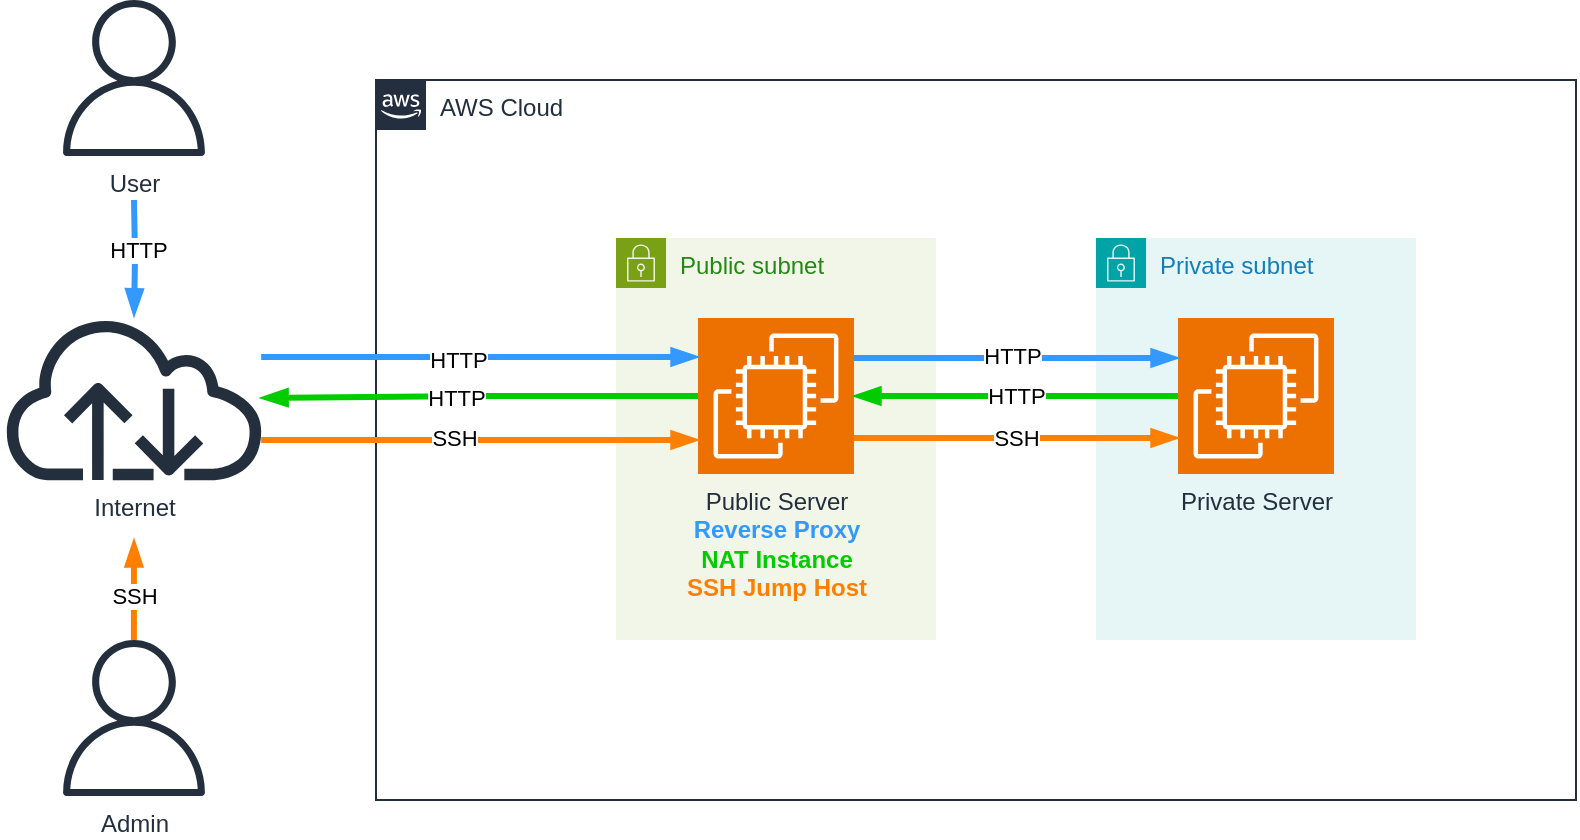 <mxfile version="28.0.7">
  <diagram name="Page-1" id="b3kSgrx2vGMmETdr_YDn">
    <mxGraphModel dx="1216" dy="731" grid="1" gridSize="10" guides="1" tooltips="1" connect="1" arrows="1" fold="1" page="1" pageScale="1" pageWidth="850" pageHeight="1100" math="0" shadow="0">
      <root>
        <mxCell id="0" />
        <mxCell id="1" parent="0" />
        <mxCell id="GjXdtXDcGyxyJpDaa6RI-1" value="AWS Cloud" style="points=[[0,0],[0.25,0],[0.5,0],[0.75,0],[1,0],[1,0.25],[1,0.5],[1,0.75],[1,1],[0.75,1],[0.5,1],[0.25,1],[0,1],[0,0.75],[0,0.5],[0,0.25]];outlineConnect=0;gradientColor=none;html=1;whiteSpace=wrap;fontSize=12;fontStyle=0;container=1;pointerEvents=0;collapsible=0;recursiveResize=0;shape=mxgraph.aws4.group;grIcon=mxgraph.aws4.group_aws_cloud_alt;strokeColor=#232F3E;fillColor=none;verticalAlign=top;align=left;spacingLeft=30;fontColor=#232F3E;dashed=0;" parent="1" vertex="1">
          <mxGeometry x="240" y="80" width="600" height="360" as="geometry" />
        </mxCell>
        <mxCell id="GjXdtXDcGyxyJpDaa6RI-10" value="Internet" style="sketch=0;outlineConnect=0;fontColor=#232F3E;gradientColor=none;fillColor=#232F3D;strokeColor=none;dashed=0;verticalLabelPosition=bottom;verticalAlign=top;align=center;html=1;fontSize=12;fontStyle=0;aspect=fixed;pointerEvents=1;shape=mxgraph.aws4.internet;" parent="1" vertex="1">
          <mxGeometry x="52.13" y="197.84" width="133.75" height="82.31" as="geometry" />
        </mxCell>
        <mxCell id="GjXdtXDcGyxyJpDaa6RI-17" style="edgeStyle=orthogonalEdgeStyle;rounded=0;orthogonalLoop=1;jettySize=auto;html=1;strokeWidth=3;endArrow=blockThin;endFill=1;strokeColor=#FF8000;" parent="1" source="GjXdtXDcGyxyJpDaa6RI-16" edge="1">
          <mxGeometry relative="1" as="geometry">
            <mxPoint x="119" y="310" as="targetPoint" />
          </mxGeometry>
        </mxCell>
        <mxCell id="GjXdtXDcGyxyJpDaa6RI-18" value="SSH" style="edgeLabel;html=1;align=center;verticalAlign=middle;resizable=0;points=[];" parent="GjXdtXDcGyxyJpDaa6RI-17" vertex="1" connectable="0">
          <mxGeometry x="-0.125" relative="1" as="geometry">
            <mxPoint as="offset" />
          </mxGeometry>
        </mxCell>
        <mxCell id="GjXdtXDcGyxyJpDaa6RI-16" value="Admin" style="sketch=0;outlineConnect=0;fontColor=#232F3E;gradientColor=none;fillColor=#232F3D;strokeColor=none;dashed=0;verticalLabelPosition=bottom;verticalAlign=top;align=center;html=1;fontSize=12;fontStyle=0;aspect=fixed;pointerEvents=1;shape=mxgraph.aws4.user;" parent="1" vertex="1">
          <mxGeometry x="80" y="360" width="78" height="78" as="geometry" />
        </mxCell>
        <mxCell id="GjXdtXDcGyxyJpDaa6RI-20" style="edgeStyle=orthogonalEdgeStyle;rounded=0;orthogonalLoop=1;jettySize=auto;html=1;strokeWidth=3;endArrow=blockThin;endFill=1;strokeColor=#3399FF;" parent="1" target="GjXdtXDcGyxyJpDaa6RI-10" edge="1">
          <mxGeometry relative="1" as="geometry">
            <mxPoint x="119" y="140" as="sourcePoint" />
          </mxGeometry>
        </mxCell>
        <mxCell id="GjXdtXDcGyxyJpDaa6RI-21" value="HTTP" style="edgeLabel;html=1;align=center;verticalAlign=middle;resizable=0;points=[];" parent="GjXdtXDcGyxyJpDaa6RI-20" vertex="1" connectable="0">
          <mxGeometry x="-0.143" y="1" relative="1" as="geometry">
            <mxPoint as="offset" />
          </mxGeometry>
        </mxCell>
        <mxCell id="GjXdtXDcGyxyJpDaa6RI-19" value="User" style="sketch=0;outlineConnect=0;fontColor=#232F3E;gradientColor=none;fillColor=#232F3D;strokeColor=none;dashed=0;verticalLabelPosition=bottom;verticalAlign=top;align=center;html=1;fontSize=12;fontStyle=0;aspect=fixed;pointerEvents=1;shape=mxgraph.aws4.user;" parent="1" vertex="1">
          <mxGeometry x="80" y="40" width="78" height="78" as="geometry" />
        </mxCell>
        <mxCell id="GjXdtXDcGyxyJpDaa6RI-2" value="Public subnet" style="points=[[0,0],[0.25,0],[0.5,0],[0.75,0],[1,0],[1,0.25],[1,0.5],[1,0.75],[1,1],[0.75,1],[0.5,1],[0.25,1],[0,1],[0,0.75],[0,0.5],[0,0.25]];outlineConnect=0;gradientColor=none;html=1;whiteSpace=wrap;fontSize=12;fontStyle=0;container=1;pointerEvents=0;collapsible=0;recursiveResize=0;shape=mxgraph.aws4.group;grIcon=mxgraph.aws4.group_security_group;grStroke=0;strokeColor=#7AA116;fillColor=#F2F6E8;verticalAlign=top;align=left;spacingLeft=30;fontColor=#248814;dashed=0;" parent="1" vertex="1">
          <mxGeometry x="360" y="159" width="160" height="201" as="geometry" />
        </mxCell>
        <mxCell id="GjXdtXDcGyxyJpDaa6RI-5" value="&lt;div&gt;&lt;span&gt;&lt;font&gt;Public Server&lt;/font&gt;&lt;/span&gt;&lt;/div&gt;&lt;div&gt;&lt;span&gt;&lt;font style=&quot;color: rgb(51, 153, 255);&quot;&gt;&lt;b&gt;Reverse Proxy&lt;/b&gt;&lt;/font&gt;&lt;/span&gt;&lt;/div&gt;&lt;div&gt;&lt;font style=&quot;color: rgb(0, 204, 0);&quot;&gt;&lt;b&gt;NAT Instance&lt;/b&gt;&lt;/font&gt;&lt;/div&gt;&lt;div&gt;&lt;font style=&quot;color: rgb(255, 128, 0);&quot;&gt;&lt;b&gt;SSH Jump Host&lt;/b&gt;&lt;/font&gt;&lt;/div&gt;" style="sketch=0;points=[[0,0,0],[0.25,0,0],[0.5,0,0],[0.75,0,0],[1,0,0],[0,1,0],[0.25,1,0],[0.5,1,0],[0.75,1,0],[1,1,0],[0,0.25,0],[0,0.5,0],[0,0.75,0],[1,0.25,0],[1,0.5,0],[1,0.75,0]];outlineConnect=0;fontColor=#232F3E;fillColor=#ED7100;strokeColor=#ffffff;dashed=0;verticalLabelPosition=bottom;verticalAlign=top;align=center;html=1;fontSize=12;fontStyle=0;aspect=fixed;shape=mxgraph.aws4.resourceIcon;resIcon=mxgraph.aws4.ec2;" parent="GjXdtXDcGyxyJpDaa6RI-2" vertex="1">
          <mxGeometry x="41" y="40" width="78" height="78" as="geometry" />
        </mxCell>
        <mxCell id="GjXdtXDcGyxyJpDaa6RI-3" value="Private subnet" style="points=[[0,0],[0.25,0],[0.5,0],[0.75,0],[1,0],[1,0.25],[1,0.5],[1,0.75],[1,1],[0.75,1],[0.5,1],[0.25,1],[0,1],[0,0.75],[0,0.5],[0,0.25]];outlineConnect=0;gradientColor=none;html=1;whiteSpace=wrap;fontSize=12;fontStyle=0;container=1;pointerEvents=0;collapsible=0;recursiveResize=0;shape=mxgraph.aws4.group;grIcon=mxgraph.aws4.group_security_group;grStroke=0;strokeColor=#00A4A6;fillColor=#E6F6F7;verticalAlign=top;align=left;spacingLeft=30;fontColor=#147EBA;dashed=0;" parent="1" vertex="1">
          <mxGeometry x="600" y="159" width="160" height="201" as="geometry" />
        </mxCell>
        <mxCell id="GjXdtXDcGyxyJpDaa6RI-6" value="Private Server" style="sketch=0;points=[[0,0,0],[0.25,0,0],[0.5,0,0],[0.75,0,0],[1,0,0],[0,1,0],[0.25,1,0],[0.5,1,0],[0.75,1,0],[1,1,0],[0,0.25,0],[0,0.5,0],[0,0.75,0],[1,0.25,0],[1,0.5,0],[1,0.75,0]];outlineConnect=0;fontColor=#232F3E;fillColor=#ED7100;strokeColor=#ffffff;dashed=0;verticalLabelPosition=bottom;verticalAlign=top;align=center;html=1;fontSize=12;fontStyle=0;aspect=fixed;shape=mxgraph.aws4.resourceIcon;resIcon=mxgraph.aws4.ec2;" parent="GjXdtXDcGyxyJpDaa6RI-3" vertex="1">
          <mxGeometry x="41" y="40" width="78" height="78" as="geometry" />
        </mxCell>
        <mxCell id="GjXdtXDcGyxyJpDaa6RI-14" style="edgeStyle=orthogonalEdgeStyle;rounded=0;orthogonalLoop=1;jettySize=auto;html=1;strokeWidth=3;endArrow=blockThin;endFill=1;strokeColor=#FF8000;" parent="1" source="GjXdtXDcGyxyJpDaa6RI-5" target="GjXdtXDcGyxyJpDaa6RI-6" edge="1">
          <mxGeometry relative="1" as="geometry">
            <Array as="points">
              <mxPoint x="560" y="259" />
              <mxPoint x="560" y="259" />
            </Array>
          </mxGeometry>
        </mxCell>
        <mxCell id="GjXdtXDcGyxyJpDaa6RI-15" value="SSH" style="edgeLabel;html=1;align=center;verticalAlign=middle;resizable=0;points=[];" parent="GjXdtXDcGyxyJpDaa6RI-14" vertex="1" connectable="0">
          <mxGeometry x="-0.074" y="3" relative="1" as="geometry">
            <mxPoint x="6" y="3" as="offset" />
          </mxGeometry>
        </mxCell>
        <mxCell id="GjXdtXDcGyxyJpDaa6RI-23" style="edgeStyle=orthogonalEdgeStyle;rounded=0;orthogonalLoop=1;jettySize=auto;html=1;strokeWidth=3;endArrow=blockThin;endFill=1;strokeColor=#3399FF;" parent="1" source="GjXdtXDcGyxyJpDaa6RI-5" target="GjXdtXDcGyxyJpDaa6RI-6" edge="1">
          <mxGeometry relative="1" as="geometry">
            <Array as="points">
              <mxPoint x="560" y="219" />
              <mxPoint x="560" y="219" />
            </Array>
          </mxGeometry>
        </mxCell>
        <mxCell id="GjXdtXDcGyxyJpDaa6RI-24" value="HTTP" style="edgeLabel;html=1;align=center;verticalAlign=middle;resizable=0;points=[];" parent="GjXdtXDcGyxyJpDaa6RI-23" vertex="1" connectable="0">
          <mxGeometry x="-0.025" y="1" relative="1" as="geometry">
            <mxPoint as="offset" />
          </mxGeometry>
        </mxCell>
        <mxCell id="GjXdtXDcGyxyJpDaa6RI-25" style="edgeStyle=orthogonalEdgeStyle;rounded=0;orthogonalLoop=1;jettySize=auto;html=1;strokeWidth=3;endArrow=blockThin;endFill=1;strokeColor=#00CC00;" parent="1" source="GjXdtXDcGyxyJpDaa6RI-6" target="GjXdtXDcGyxyJpDaa6RI-5" edge="1">
          <mxGeometry relative="1" as="geometry" />
        </mxCell>
        <mxCell id="GjXdtXDcGyxyJpDaa6RI-26" value="HTTP" style="edgeLabel;html=1;align=center;verticalAlign=middle;resizable=0;points=[];" parent="GjXdtXDcGyxyJpDaa6RI-25" vertex="1" connectable="0">
          <mxGeometry x="0.296" y="-1" relative="1" as="geometry">
            <mxPoint x="24" y="1" as="offset" />
          </mxGeometry>
        </mxCell>
        <mxCell id="GjXdtXDcGyxyJpDaa6RI-22" style="edgeStyle=orthogonalEdgeStyle;rounded=0;orthogonalLoop=1;jettySize=auto;html=1;entryX=0;entryY=0.25;entryDx=0;entryDy=0;entryPerimeter=0;strokeWidth=3;endArrow=blockThin;endFill=1;strokeColor=#3399FF;" parent="1" source="GjXdtXDcGyxyJpDaa6RI-10" target="GjXdtXDcGyxyJpDaa6RI-5" edge="1">
          <mxGeometry relative="1" as="geometry">
            <mxPoint x="170" y="170" as="sourcePoint" />
            <Array as="points">
              <mxPoint x="190" y="219" />
            </Array>
          </mxGeometry>
        </mxCell>
        <mxCell id="GjXdtXDcGyxyJpDaa6RI-29" value="HTTP" style="edgeLabel;html=1;align=center;verticalAlign=middle;resizable=0;points=[];" parent="GjXdtXDcGyxyJpDaa6RI-22" vertex="1" connectable="0">
          <mxGeometry x="0.07" y="-1" relative="1" as="geometry">
            <mxPoint x="-19" as="offset" />
          </mxGeometry>
        </mxCell>
        <mxCell id="GjXdtXDcGyxyJpDaa6RI-27" style="edgeStyle=orthogonalEdgeStyle;rounded=0;orthogonalLoop=1;jettySize=auto;html=1;strokeWidth=3;endArrow=blockThin;endFill=1;strokeColor=#00CC00;" parent="1" source="GjXdtXDcGyxyJpDaa6RI-5" target="GjXdtXDcGyxyJpDaa6RI-10" edge="1">
          <mxGeometry relative="1" as="geometry" />
        </mxCell>
        <mxCell id="GjXdtXDcGyxyJpDaa6RI-28" value="HTTP" style="edgeLabel;html=1;align=center;verticalAlign=middle;resizable=0;points=[];" parent="GjXdtXDcGyxyJpDaa6RI-27" vertex="1" connectable="0">
          <mxGeometry x="-0.148" relative="1" as="geometry">
            <mxPoint x="-28" y="1" as="offset" />
          </mxGeometry>
        </mxCell>
        <mxCell id="GjXdtXDcGyxyJpDaa6RI-12" style="edgeStyle=orthogonalEdgeStyle;rounded=0;orthogonalLoop=1;jettySize=auto;html=1;strokeWidth=3;endArrow=blockThin;endFill=1;fillColor=#ffcc99;strokeColor=#FF8000;" parent="1" source="GjXdtXDcGyxyJpDaa6RI-10" target="GjXdtXDcGyxyJpDaa6RI-5" edge="1">
          <mxGeometry relative="1" as="geometry">
            <mxPoint x="182.587" y="270" as="sourcePoint" />
            <mxPoint x="361" y="270" as="targetPoint" />
            <Array as="points">
              <mxPoint x="270" y="260" />
              <mxPoint x="270" y="260" />
            </Array>
          </mxGeometry>
        </mxCell>
        <mxCell id="GjXdtXDcGyxyJpDaa6RI-13" value="SSH" style="edgeLabel;html=1;align=center;verticalAlign=middle;resizable=0;points=[];" parent="GjXdtXDcGyxyJpDaa6RI-12" vertex="1" connectable="0">
          <mxGeometry x="-0.015" y="1" relative="1" as="geometry">
            <mxPoint x="-11" as="offset" />
          </mxGeometry>
        </mxCell>
      </root>
    </mxGraphModel>
  </diagram>
</mxfile>
